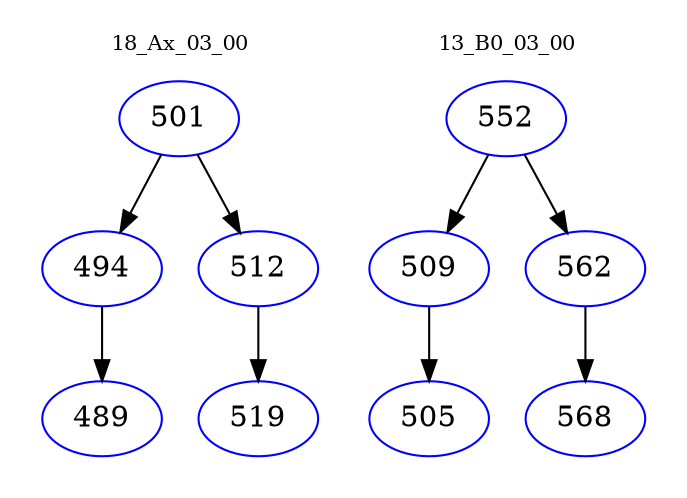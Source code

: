 digraph{
subgraph cluster_0 {
color = white
label = "18_Ax_03_00";
fontsize=10;
T0_501 [label="501", color="blue"]
T0_501 -> T0_494 [color="black"]
T0_494 [label="494", color="blue"]
T0_494 -> T0_489 [color="black"]
T0_489 [label="489", color="blue"]
T0_501 -> T0_512 [color="black"]
T0_512 [label="512", color="blue"]
T0_512 -> T0_519 [color="black"]
T0_519 [label="519", color="blue"]
}
subgraph cluster_1 {
color = white
label = "13_B0_03_00";
fontsize=10;
T1_552 [label="552", color="blue"]
T1_552 -> T1_509 [color="black"]
T1_509 [label="509", color="blue"]
T1_509 -> T1_505 [color="black"]
T1_505 [label="505", color="blue"]
T1_552 -> T1_562 [color="black"]
T1_562 [label="562", color="blue"]
T1_562 -> T1_568 [color="black"]
T1_568 [label="568", color="blue"]
}
}
